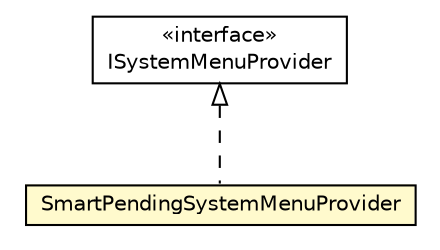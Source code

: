 #!/usr/local/bin/dot
#
# Class diagram 
# Generated by UMLGraph version R5_6-24-gf6e263 (http://www.umlgraph.org/)
#

digraph G {
	edge [fontname="Helvetica",fontsize=10,labelfontname="Helvetica",labelfontsize=10];
	node [fontname="Helvetica",fontsize=10,shape=plaintext];
	nodesep=0.25;
	ranksep=0.5;
	// org.universAAL.ui.dm.interfaces.ISystemMenuProvider
	c50047 [label=<<table title="org.universAAL.ui.dm.interfaces.ISystemMenuProvider" border="0" cellborder="1" cellspacing="0" cellpadding="2" port="p" href="../../interfaces/ISystemMenuProvider.html">
		<tr><td><table border="0" cellspacing="0" cellpadding="1">
<tr><td align="center" balign="center"> &#171;interface&#187; </td></tr>
<tr><td align="center" balign="center"> ISystemMenuProvider </td></tr>
		</table></td></tr>
		</table>>, URL="../../interfaces/ISystemMenuProvider.html", fontname="Helvetica", fontcolor="black", fontsize=10.0];
	// org.universAAL.ui.dm.userInteraction.systemMenu.SmartPendingSystemMenuProvider
	c50081 [label=<<table title="org.universAAL.ui.dm.userInteraction.systemMenu.SmartPendingSystemMenuProvider" border="0" cellborder="1" cellspacing="0" cellpadding="2" port="p" bgcolor="lemonChiffon" href="./SmartPendingSystemMenuProvider.html">
		<tr><td><table border="0" cellspacing="0" cellpadding="1">
<tr><td align="center" balign="center"> SmartPendingSystemMenuProvider </td></tr>
		</table></td></tr>
		</table>>, URL="./SmartPendingSystemMenuProvider.html", fontname="Helvetica", fontcolor="black", fontsize=10.0];
	//org.universAAL.ui.dm.userInteraction.systemMenu.SmartPendingSystemMenuProvider implements org.universAAL.ui.dm.interfaces.ISystemMenuProvider
	c50047:p -> c50081:p [dir=back,arrowtail=empty,style=dashed];
}

